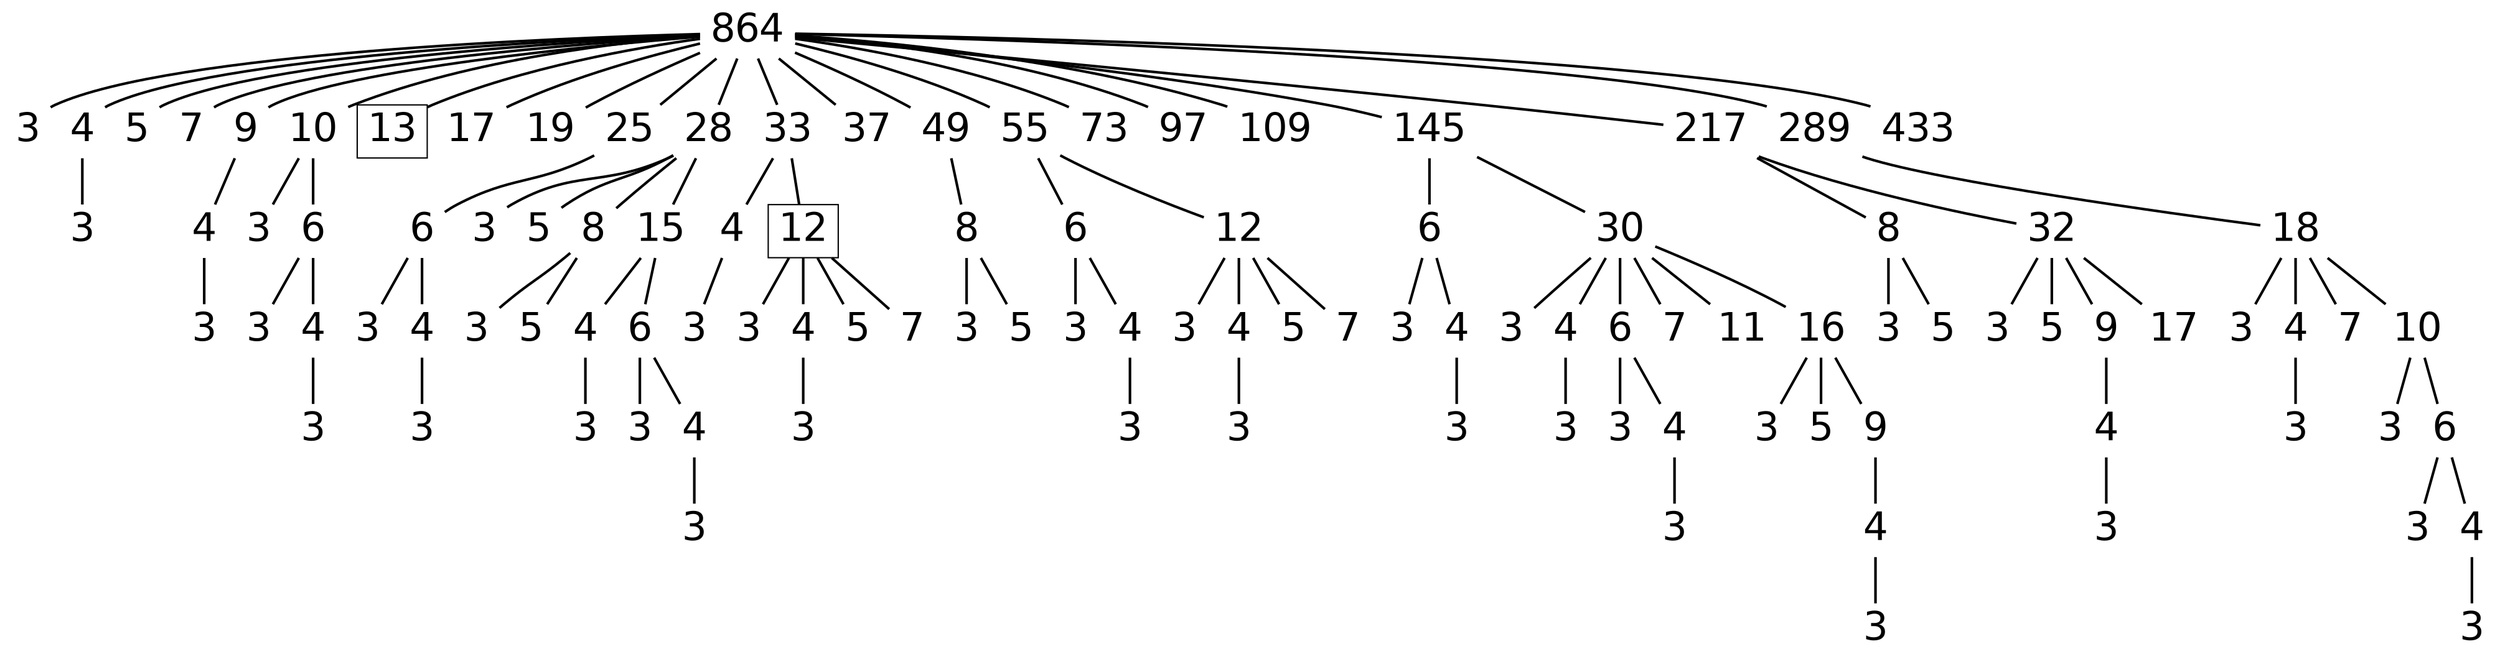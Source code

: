 digraph graph_name {
 graph[nodesep = 0.1];
 edge[dir=none, style=bold];
 node[ fontname = "Helvetica", shape = plaintext, width = 0.25, height = 0.25, fontsize=30];
s864;
s864_3;
s864_4;
s864_4_3;
s864_5;
s864_7;
s864_9;
s864_9_4;
s864_9_4_3;
s864_10;
s864_10_3;
s864_10_6;
s864_10_6_3;
s864_10_6_4;
s864_10_6_4_3;
s864_13;
s864_17;
s864_19;
s864_25;
s864_25_6;
s864_25_6_3;
s864_25_6_4;
s864_25_6_4_3;
s864_28;
s864_28_3;
s864_28_5;
s864_28_8;
s864_28_8_3;
s864_28_8_5;
s864_28_15;
s864_28_15_4;
s864_28_15_4_3;
s864_28_15_6;
s864_28_15_6_3;
s864_28_15_6_4;
s864_28_15_6_4_3;
s864_33;
s864_33_4;
s864_33_4_3;
s864_33_12;
s864_33_12_3;
s864_33_12_4;
s864_33_12_4_3;
s864_33_12_5;
s864_33_12_7;
s864_37;
s864_49;
s864_49_8;
s864_49_8_3;
s864_49_8_5;
s864_55;
s864_55_6;
s864_55_6_3;
s864_55_6_4;
s864_55_6_4_3;
s864_55_12;
s864_55_12_3;
s864_55_12_4;
s864_55_12_4_3;
s864_55_12_5;
s864_55_12_7;
s864_73;
s864_97;
s864_109;
s864_145;
s864_145_6;
s864_145_6_3;
s864_145_6_4;
s864_145_6_4_3;
s864_145_30;
s864_145_30_3;
s864_145_30_4;
s864_145_30_4_3;
s864_145_30_6;
s864_145_30_6_3;
s864_145_30_6_4;
s864_145_30_6_4_3;
s864_145_30_7;
s864_145_30_11;
s864_145_30_16;
s864_145_30_16_3;
s864_145_30_16_5;
s864_145_30_16_9;
s864_145_30_16_9_4;
s864_145_30_16_9_4_3;
s864_217;
s864_217_8;
s864_217_8_3;
s864_217_8_5;
s864_217_32;
s864_217_32_3;
s864_217_32_5;
s864_217_32_9;
s864_217_32_9_4;
s864_217_32_9_4_3;
s864_217_32_17;
s864_289;
s864_289_18;
s864_289_18_3;
s864_289_18_4;
s864_289_18_4_3;
s864_289_18_7;
s864_289_18_10;
s864_289_18_10_3;
s864_289_18_10_6;
s864_289_18_10_6_3;
s864_289_18_10_6_4;
s864_289_18_10_6_4_3;
s864_433;
s864[label="864" ];
s864->s864_3;
s864_3[label="3" ];
s864->s864_4;
s864_4[label="4" ];
s864_4->s864_4_3;
s864_4_3[label="3" ];
s864->s864_5;
s864_5[label="5" ];
s864->s864_7;
s864_7[label="7" ];
s864->s864_9;
s864_9[label="9" ];
s864_9->s864_9_4;
s864_9_4[label="4" ];
s864_9_4->s864_9_4_3;
s864_9_4_3[label="3" ];
s864->s864_10;
s864_10[label="10" ];
s864_10->s864_10_3;
s864_10_3[label="3" ];
s864_10->s864_10_6;
s864_10_6[label="6" ];
s864_10_6->s864_10_6_3;
s864_10_6_3[label="3" ];
s864_10_6->s864_10_6_4;
s864_10_6_4[label="4" ];
s864_10_6_4->s864_10_6_4_3;
s864_10_6_4_3[label="3" ];
s864->s864_13;
s864_13[label="13" ;shape=box];
s864->s864_17;
s864_17[label="17" ];
s864->s864_19;
s864_19[label="19" ];
s864->s864_25;
s864_25[label="25" ];
s864_25->s864_25_6;
s864_25_6[label="6" ];
s864_25_6->s864_25_6_3;
s864_25_6_3[label="3" ];
s864_25_6->s864_25_6_4;
s864_25_6_4[label="4" ];
s864_25_6_4->s864_25_6_4_3;
s864_25_6_4_3[label="3" ];
s864->s864_28;
s864_28[label="28" ];
s864_28->s864_28_3;
s864_28_3[label="3" ];
s864_28->s864_28_5;
s864_28_5[label="5" ];
s864_28->s864_28_8;
s864_28_8[label="8" ];
s864_28_8->s864_28_8_3;
s864_28_8_3[label="3" ];
s864_28_8->s864_28_8_5;
s864_28_8_5[label="5" ];
s864_28->s864_28_15;
s864_28_15[label="15" ];
s864_28_15->s864_28_15_4;
s864_28_15_4[label="4" ];
s864_28_15_4->s864_28_15_4_3;
s864_28_15_4_3[label="3" ];
s864_28_15->s864_28_15_6;
s864_28_15_6[label="6" ];
s864_28_15_6->s864_28_15_6_3;
s864_28_15_6_3[label="3" ];
s864_28_15_6->s864_28_15_6_4;
s864_28_15_6_4[label="4" ];
s864_28_15_6_4->s864_28_15_6_4_3;
s864_28_15_6_4_3[label="3" ];
s864->s864_33;
s864_33[label="33" ];
s864_33->s864_33_4;
s864_33_4[label="4" ];
s864_33_4->s864_33_4_3;
s864_33_4_3[label="3" ];
s864_33->s864_33_12;
s864_33_12[label="12" ;shape=box];
s864_33_12->s864_33_12_3;
s864_33_12_3[label="3" ];
s864_33_12->s864_33_12_4;
s864_33_12_4[label="4" ];
s864_33_12_4->s864_33_12_4_3;
s864_33_12_4_3[label="3" ];
s864_33_12->s864_33_12_5;
s864_33_12_5[label="5" ];
s864_33_12->s864_33_12_7;
s864_33_12_7[label="7" ];
s864->s864_37;
s864_37[label="37" ];
s864->s864_49;
s864_49[label="49" ];
s864_49->s864_49_8;
s864_49_8[label="8" ];
s864_49_8->s864_49_8_3;
s864_49_8_3[label="3" ];
s864_49_8->s864_49_8_5;
s864_49_8_5[label="5" ];
s864->s864_55;
s864_55[label="55" ];
s864_55->s864_55_6;
s864_55_6[label="6" ];
s864_55_6->s864_55_6_3;
s864_55_6_3[label="3" ];
s864_55_6->s864_55_6_4;
s864_55_6_4[label="4" ];
s864_55_6_4->s864_55_6_4_3;
s864_55_6_4_3[label="3" ];
s864_55->s864_55_12;
s864_55_12[label="12" ];
s864_55_12->s864_55_12_3;
s864_55_12_3[label="3" ];
s864_55_12->s864_55_12_4;
s864_55_12_4[label="4" ];
s864_55_12_4->s864_55_12_4_3;
s864_55_12_4_3[label="3" ];
s864_55_12->s864_55_12_5;
s864_55_12_5[label="5" ];
s864_55_12->s864_55_12_7;
s864_55_12_7[label="7" ];
s864->s864_73;
s864_73[label="73" ];
s864->s864_97;
s864_97[label="97" ];
s864->s864_109;
s864_109[label="109" ];
s864->s864_145;
s864_145[label="145" ];
s864_145->s864_145_6;
s864_145_6[label="6" ];
s864_145_6->s864_145_6_3;
s864_145_6_3[label="3" ];
s864_145_6->s864_145_6_4;
s864_145_6_4[label="4" ];
s864_145_6_4->s864_145_6_4_3;
s864_145_6_4_3[label="3" ];
s864_145->s864_145_30;
s864_145_30[label="30" ];
s864_145_30->s864_145_30_3;
s864_145_30_3[label="3" ];
s864_145_30->s864_145_30_4;
s864_145_30_4[label="4" ];
s864_145_30_4->s864_145_30_4_3;
s864_145_30_4_3[label="3" ];
s864_145_30->s864_145_30_6;
s864_145_30_6[label="6" ];
s864_145_30_6->s864_145_30_6_3;
s864_145_30_6_3[label="3" ];
s864_145_30_6->s864_145_30_6_4;
s864_145_30_6_4[label="4" ];
s864_145_30_6_4->s864_145_30_6_4_3;
s864_145_30_6_4_3[label="3" ];
s864_145_30->s864_145_30_7;
s864_145_30_7[label="7" ];
s864_145_30->s864_145_30_11;
s864_145_30_11[label="11" ];
s864_145_30->s864_145_30_16;
s864_145_30_16[label="16" ];
s864_145_30_16->s864_145_30_16_3;
s864_145_30_16_3[label="3" ];
s864_145_30_16->s864_145_30_16_5;
s864_145_30_16_5[label="5" ];
s864_145_30_16->s864_145_30_16_9;
s864_145_30_16_9[label="9" ];
s864_145_30_16_9->s864_145_30_16_9_4;
s864_145_30_16_9_4[label="4" ];
s864_145_30_16_9_4->s864_145_30_16_9_4_3;
s864_145_30_16_9_4_3[label="3" ];
s864->s864_217;
s864_217[label="217" ];
s864_217->s864_217_8;
s864_217_8[label="8" ];
s864_217_8->s864_217_8_3;
s864_217_8_3[label="3" ];
s864_217_8->s864_217_8_5;
s864_217_8_5[label="5" ];
s864_217->s864_217_32;
s864_217_32[label="32" ];
s864_217_32->s864_217_32_3;
s864_217_32_3[label="3" ];
s864_217_32->s864_217_32_5;
s864_217_32_5[label="5" ];
s864_217_32->s864_217_32_9;
s864_217_32_9[label="9" ];
s864_217_32_9->s864_217_32_9_4;
s864_217_32_9_4[label="4" ];
s864_217_32_9_4->s864_217_32_9_4_3;
s864_217_32_9_4_3[label="3" ];
s864_217_32->s864_217_32_17;
s864_217_32_17[label="17" ];
s864->s864_289;
s864_289[label="289" ];
s864_289->s864_289_18;
s864_289_18[label="18" ];
s864_289_18->s864_289_18_3;
s864_289_18_3[label="3" ];
s864_289_18->s864_289_18_4;
s864_289_18_4[label="4" ];
s864_289_18_4->s864_289_18_4_3;
s864_289_18_4_3[label="3" ];
s864_289_18->s864_289_18_7;
s864_289_18_7[label="7" ];
s864_289_18->s864_289_18_10;
s864_289_18_10[label="10" ];
s864_289_18_10->s864_289_18_10_3;
s864_289_18_10_3[label="3" ];
s864_289_18_10->s864_289_18_10_6;
s864_289_18_10_6[label="6" ];
s864_289_18_10_6->s864_289_18_10_6_3;
s864_289_18_10_6_3[label="3" ];
s864_289_18_10_6->s864_289_18_10_6_4;
s864_289_18_10_6_4[label="4" ];
s864_289_18_10_6_4->s864_289_18_10_6_4_3;
s864_289_18_10_6_4_3[label="3" ];
s864->s864_433;
s864_433[label="433" ];
}
